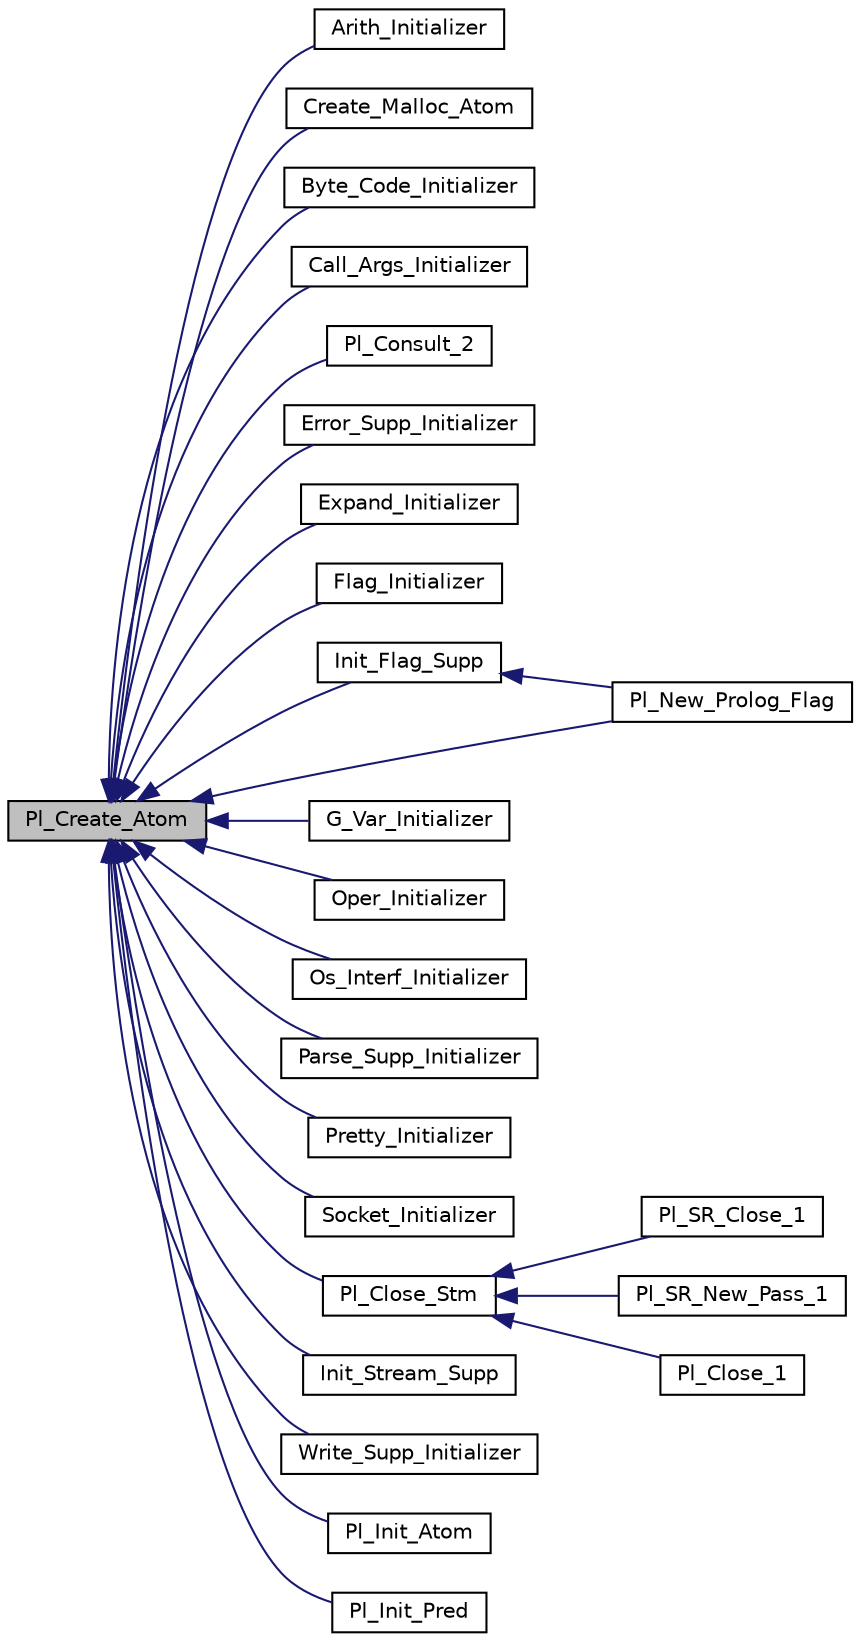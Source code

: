 digraph "Pl_Create_Atom"
{
  edge [fontname="Helvetica",fontsize="10",labelfontname="Helvetica",labelfontsize="10"];
  node [fontname="Helvetica",fontsize="10",shape=record];
  rankdir="LR";
  Node1 [label="Pl_Create_Atom",height=0.2,width=0.4,color="black", fillcolor="grey75", style="filled", fontcolor="black"];
  Node1 -> Node2 [dir="back",color="midnightblue",fontsize="10",style="solid",fontname="Helvetica"];
  Node2 [label="Arith_Initializer",height=0.2,width=0.4,color="black", fillcolor="white", style="filled",URL="$arith__inl__c_8c.html#a741422b3bcf3653225b1cb4ed6d5b571"];
  Node1 -> Node3 [dir="back",color="midnightblue",fontsize="10",style="solid",fontname="Helvetica"];
  Node3 [label="Create_Malloc_Atom",height=0.2,width=0.4,color="black", fillcolor="white", style="filled",URL="$atom__c_8c.html#a0955d501b8eac7be38108d9ab5ff7dd9"];
  Node1 -> Node4 [dir="back",color="midnightblue",fontsize="10",style="solid",fontname="Helvetica"];
  Node4 [label="Byte_Code_Initializer",height=0.2,width=0.4,color="black", fillcolor="white", style="filled",URL="$bc__supp_8c.html#affd179580fd234d803a76f318efa7061"];
  Node1 -> Node5 [dir="back",color="midnightblue",fontsize="10",style="solid",fontname="Helvetica"];
  Node5 [label="Call_Args_Initializer",height=0.2,width=0.4,color="black", fillcolor="white", style="filled",URL="$call__args__c_8c.html#adb02a3d568683af7698f8ab63889b9bb"];
  Node1 -> Node6 [dir="back",color="midnightblue",fontsize="10",style="solid",fontname="Helvetica"];
  Node6 [label="Pl_Consult_2",height=0.2,width=0.4,color="black", fillcolor="white", style="filled",URL="$consult__c_8c.html#a1aeea9f76cdfe478ce18d2262b45f36a"];
  Node1 -> Node7 [dir="back",color="midnightblue",fontsize="10",style="solid",fontname="Helvetica"];
  Node7 [label="Error_Supp_Initializer",height=0.2,width=0.4,color="black", fillcolor="white", style="filled",URL="$error__supp_8c.html#a1d55363a4b7ae1994fbce692424fc5a0"];
  Node1 -> Node8 [dir="back",color="midnightblue",fontsize="10",style="solid",fontname="Helvetica"];
  Node8 [label="Expand_Initializer",height=0.2,width=0.4,color="black", fillcolor="white", style="filled",URL="$expand__c_8c.html#a914052071e0e3ddeb4a81e2950e21a36"];
  Node1 -> Node9 [dir="back",color="midnightblue",fontsize="10",style="solid",fontname="Helvetica"];
  Node9 [label="Flag_Initializer",height=0.2,width=0.4,color="black", fillcolor="white", style="filled",URL="$flag__c_8c.html#a59f3ad1db01faf58853f283b7de161a6"];
  Node1 -> Node10 [dir="back",color="midnightblue",fontsize="10",style="solid",fontname="Helvetica"];
  Node10 [label="Init_Flag_Supp",height=0.2,width=0.4,color="black", fillcolor="white", style="filled",URL="$flag__supp_8c.html#a900e729c33a9bae09f0923e339d755f6"];
  Node10 -> Node11 [dir="back",color="midnightblue",fontsize="10",style="solid",fontname="Helvetica"];
  Node11 [label="Pl_New_Prolog_Flag",height=0.2,width=0.4,color="black", fillcolor="white", style="filled",URL="$flag__supp_8c.html#acf1dce121399a00fb8448187ad22cfe0"];
  Node1 -> Node11 [dir="back",color="midnightblue",fontsize="10",style="solid",fontname="Helvetica"];
  Node1 -> Node12 [dir="back",color="midnightblue",fontsize="10",style="solid",fontname="Helvetica"];
  Node12 [label="G_Var_Initializer",height=0.2,width=0.4,color="black", fillcolor="white", style="filled",URL="$g__var__inl__c_8c.html#a5b5a50c26abd20e9cd5123863dd9974d"];
  Node1 -> Node13 [dir="back",color="midnightblue",fontsize="10",style="solid",fontname="Helvetica"];
  Node13 [label="Oper_Initializer",height=0.2,width=0.4,color="black", fillcolor="white", style="filled",URL="$oper__c_8c.html#a03ad84751e481d511e36ff8b9231f1c7"];
  Node1 -> Node14 [dir="back",color="midnightblue",fontsize="10",style="solid",fontname="Helvetica"];
  Node14 [label="Os_Interf_Initializer",height=0.2,width=0.4,color="black", fillcolor="white", style="filled",URL="$os__interf__c_8c.html#ad4d8891c09d5cf4d33383a4c3ed37248"];
  Node1 -> Node15 [dir="back",color="midnightblue",fontsize="10",style="solid",fontname="Helvetica"];
  Node15 [label="Parse_Supp_Initializer",height=0.2,width=0.4,color="black", fillcolor="white", style="filled",URL="$parse__supp_8c.html#a175ba8a47c3a0d4ea761fc5f4ef3a4f7"];
  Node1 -> Node16 [dir="back",color="midnightblue",fontsize="10",style="solid",fontname="Helvetica"];
  Node16 [label="Pretty_Initializer",height=0.2,width=0.4,color="black", fillcolor="white", style="filled",URL="$pretty__c_8c.html#a5ddefd0a177510590963153d1e30709f"];
  Node1 -> Node17 [dir="back",color="midnightblue",fontsize="10",style="solid",fontname="Helvetica"];
  Node17 [label="Socket_Initializer",height=0.2,width=0.4,color="black", fillcolor="white", style="filled",URL="$sockets__c_8c.html#abb60ff72f0ca874268bb3c7c51cc6e8b"];
  Node1 -> Node18 [dir="back",color="midnightblue",fontsize="10",style="solid",fontname="Helvetica"];
  Node18 [label="Pl_Close_Stm",height=0.2,width=0.4,color="black", fillcolor="white", style="filled",URL="$stream__c_8c.html#a01dbc066c1deba3a188650ba699b7f01"];
  Node18 -> Node19 [dir="back",color="midnightblue",fontsize="10",style="solid",fontname="Helvetica"];
  Node19 [label="Pl_SR_Close_1",height=0.2,width=0.4,color="black", fillcolor="white", style="filled",URL="$src__rdr__c_8c.html#a9bd17edd807337f25b335d86f826e75d"];
  Node18 -> Node20 [dir="back",color="midnightblue",fontsize="10",style="solid",fontname="Helvetica"];
  Node20 [label="Pl_SR_New_Pass_1",height=0.2,width=0.4,color="black", fillcolor="white", style="filled",URL="$src__rdr__c_8c.html#a260024335c542b6e1dacb6252ab5e1cc"];
  Node18 -> Node21 [dir="back",color="midnightblue",fontsize="10",style="solid",fontname="Helvetica"];
  Node21 [label="Pl_Close_1",height=0.2,width=0.4,color="black", fillcolor="white", style="filled",URL="$stream__c_8c.html#a4c24c2f444575a196cc4a5be2e687743"];
  Node1 -> Node22 [dir="back",color="midnightblue",fontsize="10",style="solid",fontname="Helvetica"];
  Node22 [label="Init_Stream_Supp",height=0.2,width=0.4,color="black", fillcolor="white", style="filled",URL="$stream__supp_8c.html#a46a2de744d0ab922af4d2edc06e1ac48"];
  Node1 -> Node23 [dir="back",color="midnightblue",fontsize="10",style="solid",fontname="Helvetica"];
  Node23 [label="Write_Supp_Initializer",height=0.2,width=0.4,color="black", fillcolor="white", style="filled",URL="$write__supp_8c.html#a5bd4bccbbfed3adda691be877012d4de"];
  Node1 -> Node24 [dir="back",color="midnightblue",fontsize="10",style="solid",fontname="Helvetica"];
  Node24 [label="Pl_Init_Atom",height=0.2,width=0.4,color="black", fillcolor="white", style="filled",URL="$atom_8c.html#a8ed160600ffd92b54cd6e0f16201c04e"];
  Node1 -> Node25 [dir="back",color="midnightblue",fontsize="10",style="solid",fontname="Helvetica"];
  Node25 [label="Pl_Init_Pred",height=0.2,width=0.4,color="black", fillcolor="white", style="filled",URL="$pred_8c.html#aa0fb875bb38ef710cad2276c7c843dc0"];
}
